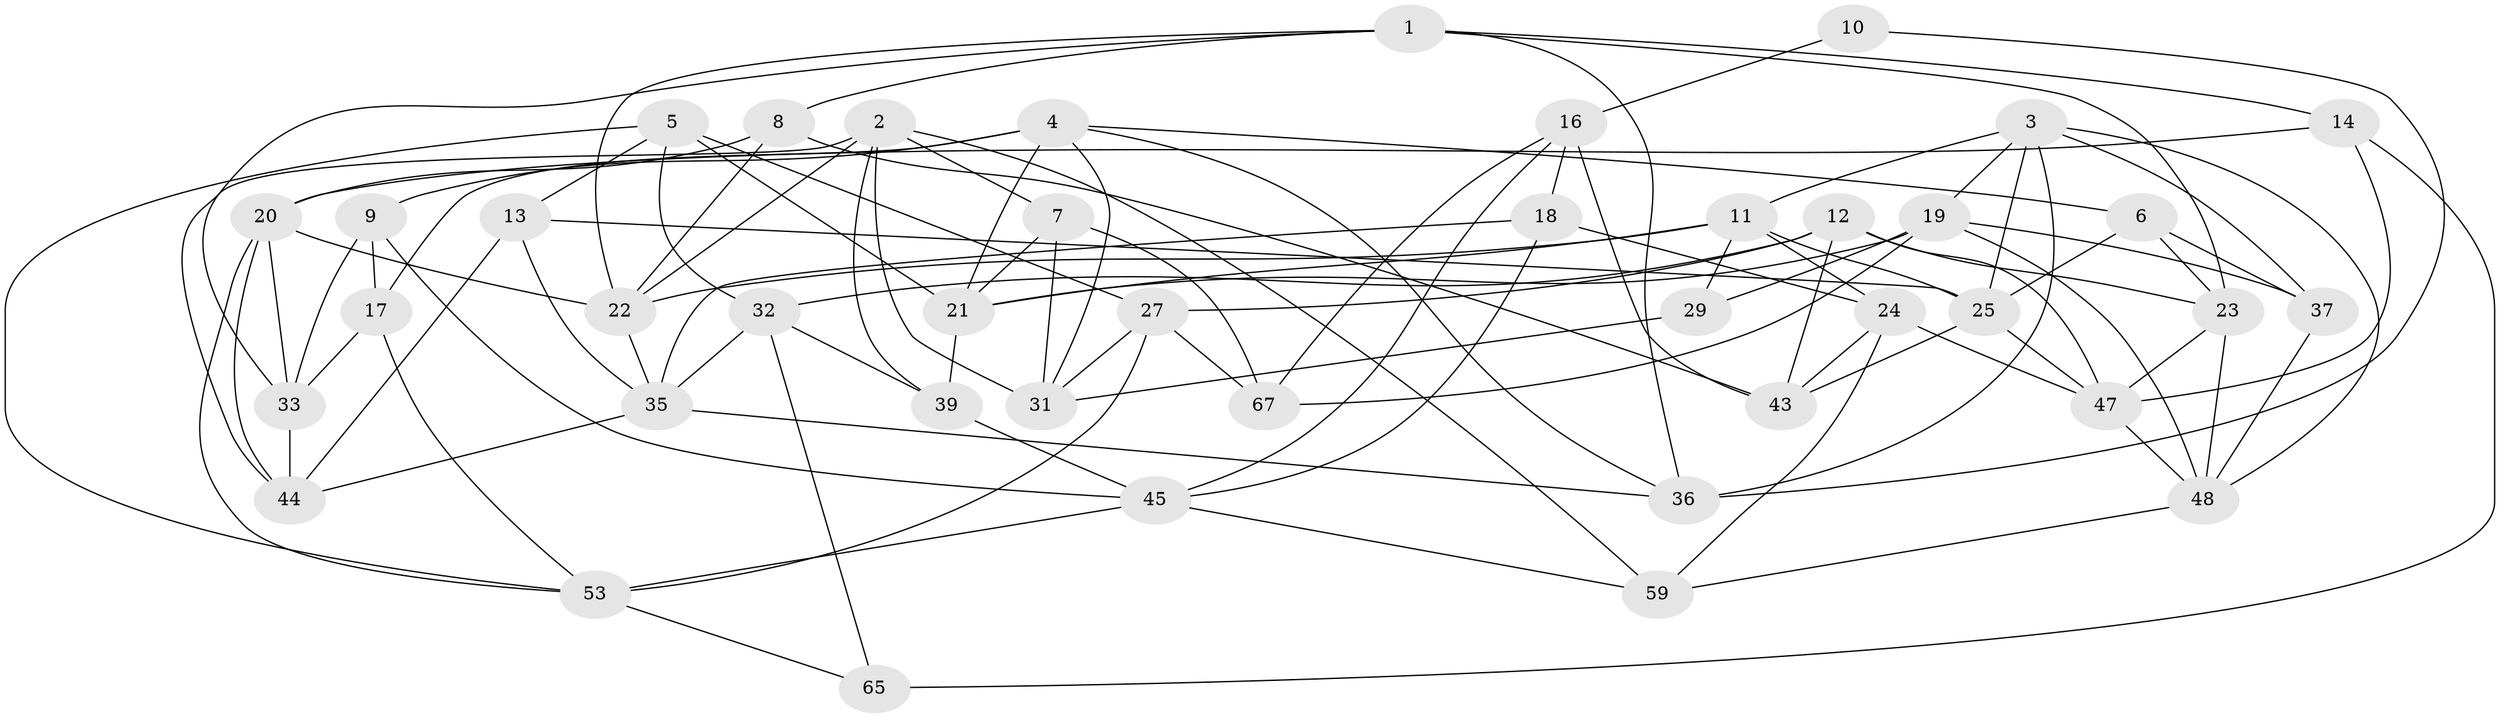 // Generated by graph-tools (version 1.1) at 2025/52/02/27/25 19:52:29]
// undirected, 42 vertices, 103 edges
graph export_dot {
graph [start="1"]
  node [color=gray90,style=filled];
  1 [super="+30"];
  2 [super="+28"];
  3 [super="+15"];
  4 [super="+60"];
  5 [super="+52"];
  6;
  7;
  8;
  9;
  10;
  11 [super="+54"];
  12 [super="+42"];
  13;
  14;
  16 [super="+68"];
  17;
  18;
  19 [super="+26"];
  20 [super="+56"];
  21 [super="+40"];
  22 [super="+69"];
  23 [super="+49"];
  24 [super="+41"];
  25 [super="+63"];
  27 [super="+58"];
  29;
  31 [super="+62"];
  32 [super="+34"];
  33 [super="+46"];
  35 [super="+55"];
  36 [super="+38"];
  37;
  39;
  43 [super="+50"];
  44 [super="+51"];
  45 [super="+57"];
  47 [super="+66"];
  48 [super="+64"];
  53 [super="+61"];
  59;
  65;
  67;
  1 -- 8;
  1 -- 33;
  1 -- 22;
  1 -- 14;
  1 -- 23;
  1 -- 36;
  2 -- 59;
  2 -- 7;
  2 -- 22;
  2 -- 39;
  2 -- 31;
  2 -- 44;
  3 -- 25;
  3 -- 37;
  3 -- 19;
  3 -- 48;
  3 -- 11;
  3 -- 36;
  4 -- 6;
  4 -- 9;
  4 -- 17;
  4 -- 21;
  4 -- 36;
  4 -- 31;
  5 -- 27 [weight=2];
  5 -- 32;
  5 -- 53;
  5 -- 13;
  5 -- 21;
  6 -- 37;
  6 -- 23;
  6 -- 25;
  7 -- 21;
  7 -- 31;
  7 -- 67;
  8 -- 43;
  8 -- 22;
  8 -- 20;
  9 -- 33;
  9 -- 17;
  9 -- 45;
  10 -- 36 [weight=2];
  10 -- 16 [weight=2];
  11 -- 24;
  11 -- 21;
  11 -- 29;
  11 -- 22;
  11 -- 25;
  12 -- 43;
  12 -- 23 [weight=2];
  12 -- 27;
  12 -- 32;
  12 -- 47;
  13 -- 44;
  13 -- 25;
  13 -- 35;
  14 -- 47;
  14 -- 65;
  14 -- 20;
  16 -- 67;
  16 -- 18;
  16 -- 45;
  16 -- 43;
  17 -- 33;
  17 -- 53;
  18 -- 24;
  18 -- 35;
  18 -- 45;
  19 -- 67;
  19 -- 37;
  19 -- 29;
  19 -- 21;
  19 -- 48;
  20 -- 53;
  20 -- 33;
  20 -- 22;
  20 -- 44;
  21 -- 39;
  22 -- 35;
  23 -- 48;
  23 -- 47;
  24 -- 43 [weight=2];
  24 -- 59;
  24 -- 47;
  25 -- 47;
  25 -- 43;
  27 -- 31;
  27 -- 67;
  27 -- 53;
  29 -- 31 [weight=2];
  32 -- 65 [weight=2];
  32 -- 35;
  32 -- 39;
  33 -- 44 [weight=2];
  35 -- 44;
  35 -- 36;
  37 -- 48;
  39 -- 45;
  45 -- 59;
  45 -- 53;
  47 -- 48;
  48 -- 59;
  53 -- 65;
}
